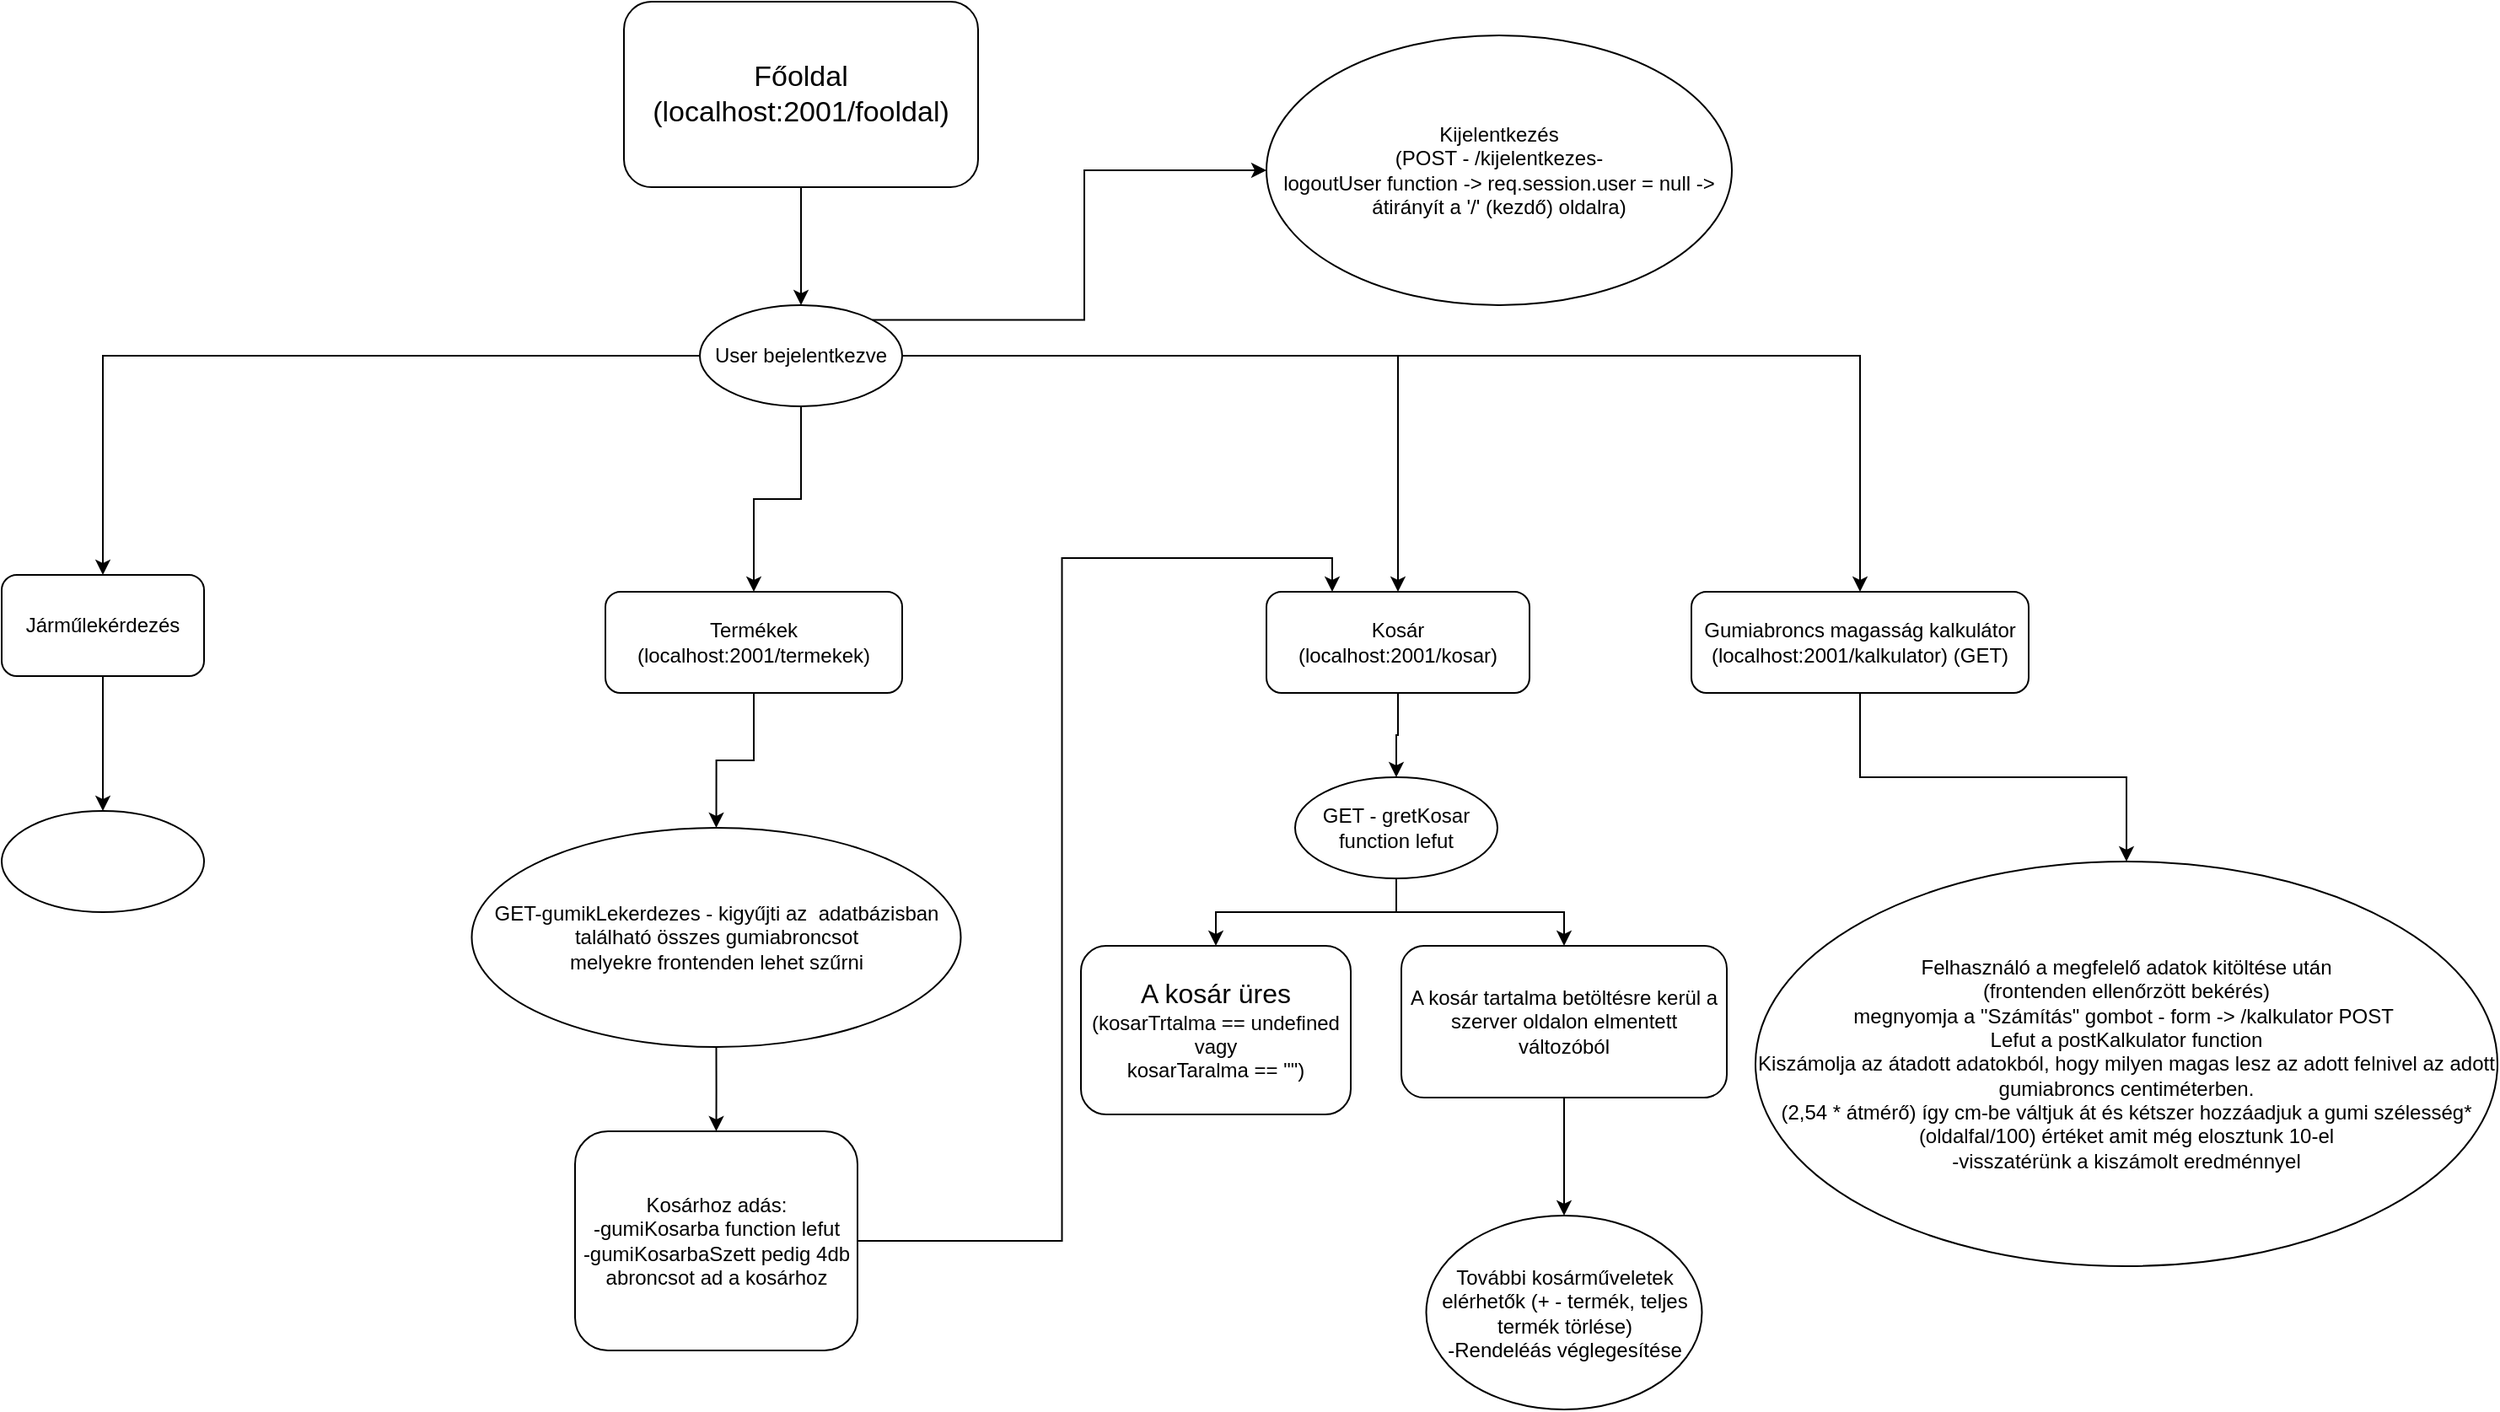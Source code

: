 <mxfile version="17.1.3" type="device"><diagram id="HGh5GYdAjxCbBvtb3ppb" name="Page-1"><mxGraphModel dx="3027" dy="2263" grid="1" gridSize="10" guides="1" tooltips="1" connect="1" arrows="1" fold="1" page="1" pageScale="1" pageWidth="827" pageHeight="1169" math="0" shadow="0"><root><mxCell id="0"/><mxCell id="1" parent="0"/><mxCell id="qYlpwDRyYmOsgT5r-fNk-3" value="" style="edgeStyle=orthogonalEdgeStyle;rounded=0;orthogonalLoop=1;jettySize=auto;html=1;fontSize=17;" parent="1" source="qYlpwDRyYmOsgT5r-fNk-1" target="qYlpwDRyYmOsgT5r-fNk-2" edge="1"><mxGeometry relative="1" as="geometry"/></mxCell><mxCell id="qYlpwDRyYmOsgT5r-fNk-1" value="&lt;font style=&quot;font-size: 17px&quot;&gt;Főoldal&lt;br&gt;(localhost:2001/fooldal)&lt;/font&gt;" style="rounded=1;whiteSpace=wrap;html=1;" parent="1" vertex="1"><mxGeometry x="309" y="-10" width="210" height="110" as="geometry"/></mxCell><mxCell id="qYlpwDRyYmOsgT5r-fNk-7" value="" style="edgeStyle=orthogonalEdgeStyle;rounded=0;orthogonalLoop=1;jettySize=auto;html=1;fontSize=17;" parent="1" source="qYlpwDRyYmOsgT5r-fNk-2" target="qYlpwDRyYmOsgT5r-fNk-6" edge="1"><mxGeometry relative="1" as="geometry"/></mxCell><mxCell id="qYlpwDRyYmOsgT5r-fNk-9" value="" style="edgeStyle=orthogonalEdgeStyle;rounded=0;orthogonalLoop=1;jettySize=auto;html=1;fontSize=17;" parent="1" source="qYlpwDRyYmOsgT5r-fNk-2" target="qYlpwDRyYmOsgT5r-fNk-8" edge="1"><mxGeometry relative="1" as="geometry"/></mxCell><mxCell id="qYlpwDRyYmOsgT5r-fNk-11" value="" style="edgeStyle=orthogonalEdgeStyle;rounded=0;orthogonalLoop=1;jettySize=auto;html=1;fontSize=17;" parent="1" source="qYlpwDRyYmOsgT5r-fNk-2" target="qYlpwDRyYmOsgT5r-fNk-10" edge="1"><mxGeometry relative="1" as="geometry"/></mxCell><mxCell id="qYlpwDRyYmOsgT5r-fNk-13" value="" style="edgeStyle=orthogonalEdgeStyle;rounded=0;orthogonalLoop=1;jettySize=auto;html=1;fontSize=17;" parent="1" source="qYlpwDRyYmOsgT5r-fNk-2" target="qYlpwDRyYmOsgT5r-fNk-12" edge="1"><mxGeometry relative="1" as="geometry"/></mxCell><mxCell id="qYlpwDRyYmOsgT5r-fNk-18" style="edgeStyle=orthogonalEdgeStyle;rounded=0;orthogonalLoop=1;jettySize=auto;html=1;exitX=1;exitY=0;exitDx=0;exitDy=0;entryX=0;entryY=0.5;entryDx=0;entryDy=0;fontSize=17;" parent="1" source="qYlpwDRyYmOsgT5r-fNk-2" target="qYlpwDRyYmOsgT5r-fNk-4" edge="1"><mxGeometry relative="1" as="geometry"/></mxCell><mxCell id="qYlpwDRyYmOsgT5r-fNk-2" value="User bejelentkezve" style="ellipse;whiteSpace=wrap;html=1;rounded=1;" parent="1" vertex="1"><mxGeometry x="354" y="170" width="120" height="60" as="geometry"/></mxCell><mxCell id="qYlpwDRyYmOsgT5r-fNk-4" value="Kijelentkezés&lt;br&gt;(POST - /kijelentkezes- &lt;br&gt;logoutUser function -&amp;gt; req.session.user = null -&amp;gt; átirányít a '/' (kezdő) oldalra)" style="ellipse;whiteSpace=wrap;html=1;rounded=1;" parent="1" vertex="1"><mxGeometry x="690" y="10" width="276" height="160" as="geometry"/></mxCell><mxCell id="qYlpwDRyYmOsgT5r-fNk-15" value="" style="edgeStyle=orthogonalEdgeStyle;rounded=0;orthogonalLoop=1;jettySize=auto;html=1;fontSize=17;" parent="1" source="qYlpwDRyYmOsgT5r-fNk-6" target="qYlpwDRyYmOsgT5r-fNk-14" edge="1"><mxGeometry relative="1" as="geometry"/></mxCell><mxCell id="qYlpwDRyYmOsgT5r-fNk-6" value="Járműlekérdezés" style="whiteSpace=wrap;html=1;rounded=1;" parent="1" vertex="1"><mxGeometry x="-60" y="330" width="120" height="60" as="geometry"/></mxCell><mxCell id="qYlpwDRyYmOsgT5r-fNk-17" value="" style="edgeStyle=orthogonalEdgeStyle;rounded=0;orthogonalLoop=1;jettySize=auto;html=1;fontSize=17;" parent="1" source="qYlpwDRyYmOsgT5r-fNk-8" target="qYlpwDRyYmOsgT5r-fNk-16" edge="1"><mxGeometry relative="1" as="geometry"/></mxCell><mxCell id="qYlpwDRyYmOsgT5r-fNk-8" value="Termékek&lt;br&gt;(localhost:2001/termekek)" style="whiteSpace=wrap;html=1;rounded=1;" parent="1" vertex="1"><mxGeometry x="298" y="340" width="176" height="60" as="geometry"/></mxCell><mxCell id="qYlpwDRyYmOsgT5r-fNk-27" value="" style="edgeStyle=orthogonalEdgeStyle;rounded=0;orthogonalLoop=1;jettySize=auto;html=1;fontSize=17;" parent="1" source="qYlpwDRyYmOsgT5r-fNk-10" target="qYlpwDRyYmOsgT5r-fNk-26" edge="1"><mxGeometry relative="1" as="geometry"/></mxCell><mxCell id="qYlpwDRyYmOsgT5r-fNk-10" value="Kosár&lt;br&gt;(localhost:2001/kosar)" style="whiteSpace=wrap;html=1;rounded=1;" parent="1" vertex="1"><mxGeometry x="690" y="340" width="156" height="60" as="geometry"/></mxCell><mxCell id="Z-UA0LGfHoTg0JX9UKSZ-2" value="" style="edgeStyle=orthogonalEdgeStyle;rounded=0;orthogonalLoop=1;jettySize=auto;html=1;" edge="1" parent="1" source="qYlpwDRyYmOsgT5r-fNk-12" target="Z-UA0LGfHoTg0JX9UKSZ-1"><mxGeometry relative="1" as="geometry"/></mxCell><mxCell id="qYlpwDRyYmOsgT5r-fNk-12" value="Gumiabroncs magasság kalkulátor&lt;br&gt;(localhost:2001/kalkulator) (GET)" style="whiteSpace=wrap;html=1;rounded=1;" parent="1" vertex="1"><mxGeometry x="942" y="340" width="200" height="60" as="geometry"/></mxCell><mxCell id="qYlpwDRyYmOsgT5r-fNk-14" value="" style="ellipse;whiteSpace=wrap;html=1;rounded=1;" parent="1" vertex="1"><mxGeometry x="-60" y="470" width="120" height="60" as="geometry"/></mxCell><mxCell id="qYlpwDRyYmOsgT5r-fNk-22" value="" style="edgeStyle=orthogonalEdgeStyle;rounded=0;orthogonalLoop=1;jettySize=auto;html=1;fontSize=17;" parent="1" source="qYlpwDRyYmOsgT5r-fNk-16" target="qYlpwDRyYmOsgT5r-fNk-21" edge="1"><mxGeometry relative="1" as="geometry"/></mxCell><mxCell id="qYlpwDRyYmOsgT5r-fNk-16" value="GET-gumikLekerdezes - kigyűjti az&amp;nbsp; adatbázisban található összes gumiabroncsot&lt;br&gt;melyekre frontenden lehet szűrni" style="ellipse;whiteSpace=wrap;html=1;rounded=1;" parent="1" vertex="1"><mxGeometry x="218.75" y="480" width="290" height="130" as="geometry"/></mxCell><mxCell id="qYlpwDRyYmOsgT5r-fNk-25" style="edgeStyle=orthogonalEdgeStyle;rounded=0;orthogonalLoop=1;jettySize=auto;html=1;entryX=0.25;entryY=0;entryDx=0;entryDy=0;fontSize=17;" parent="1" source="qYlpwDRyYmOsgT5r-fNk-21" target="qYlpwDRyYmOsgT5r-fNk-10" edge="1"><mxGeometry relative="1" as="geometry"/></mxCell><mxCell id="qYlpwDRyYmOsgT5r-fNk-21" value="Kosárhoz adás:&lt;br&gt;-gumiKosarba function lefut&lt;br&gt;-gumiKosarbaSzett pedig 4db abroncsot ad a kosárhoz" style="whiteSpace=wrap;html=1;rounded=1;" parent="1" vertex="1"><mxGeometry x="280" y="660" width="167.5" height="130" as="geometry"/></mxCell><mxCell id="qYlpwDRyYmOsgT5r-fNk-35" value="" style="edgeStyle=orthogonalEdgeStyle;rounded=0;orthogonalLoop=1;jettySize=auto;html=1;fontSize=17;" parent="1" source="qYlpwDRyYmOsgT5r-fNk-26" target="qYlpwDRyYmOsgT5r-fNk-34" edge="1"><mxGeometry relative="1" as="geometry"/></mxCell><mxCell id="qYlpwDRyYmOsgT5r-fNk-37" value="" style="edgeStyle=orthogonalEdgeStyle;rounded=0;orthogonalLoop=1;jettySize=auto;html=1;fontSize=17;" parent="1" source="qYlpwDRyYmOsgT5r-fNk-26" target="qYlpwDRyYmOsgT5r-fNk-36" edge="1"><mxGeometry relative="1" as="geometry"/></mxCell><mxCell id="qYlpwDRyYmOsgT5r-fNk-26" value="GET - gretKosar function lefut" style="ellipse;whiteSpace=wrap;html=1;rounded=1;" parent="1" vertex="1"><mxGeometry x="707" y="450" width="120" height="60" as="geometry"/></mxCell><mxCell id="qYlpwDRyYmOsgT5r-fNk-34" value="&lt;font style=&quot;font-size: 16px&quot;&gt;A kosár üres&lt;/font&gt;&lt;br&gt;(kosarTrtalma == undefined vagy&lt;br&gt;kosarTaralma == &quot;&quot;)" style="whiteSpace=wrap;html=1;rounded=1;" parent="1" vertex="1"><mxGeometry x="580" y="550" width="160" height="100" as="geometry"/></mxCell><mxCell id="qYlpwDRyYmOsgT5r-fNk-39" value="" style="edgeStyle=orthogonalEdgeStyle;rounded=0;orthogonalLoop=1;jettySize=auto;html=1;fontSize=17;" parent="1" source="qYlpwDRyYmOsgT5r-fNk-36" target="qYlpwDRyYmOsgT5r-fNk-38" edge="1"><mxGeometry relative="1" as="geometry"/></mxCell><mxCell id="qYlpwDRyYmOsgT5r-fNk-36" value="A kosár tartalma betöltésre kerül a szerver oldalon elmentett változóból" style="whiteSpace=wrap;html=1;rounded=1;" parent="1" vertex="1"><mxGeometry x="770" y="550" width="193" height="90" as="geometry"/></mxCell><mxCell id="qYlpwDRyYmOsgT5r-fNk-38" value="További kosárműveletek elérhetők (+ - termék, teljes termék törlése)&lt;br&gt;-Rendeléás véglegesítése" style="ellipse;whiteSpace=wrap;html=1;rounded=1;" parent="1" vertex="1"><mxGeometry x="784.75" y="710" width="163.5" height="115" as="geometry"/></mxCell><mxCell id="Z-UA0LGfHoTg0JX9UKSZ-1" value="Felhasználó a megfelelő adatok kitöltése után&lt;br&gt;(frontenden ellenőrzött bekérés)&lt;br&gt;megnyomja a &quot;Számítás&quot; gombot - form -&amp;gt; /kalkulator POST&amp;nbsp;&lt;br&gt;Lefut a postKalkulator function&lt;br&gt;Kiszámolja az átadott adatokból, hogy milyen magas lesz az adott felnivel az adott gumiabroncs centiméterben.&lt;br&gt;(2,54 * átmérő) így cm-be váltjuk át és kétszer hozzáadjuk a gumi szélesség*(oldalfal/100) értéket amit még elosztunk 10-el&lt;br&gt;-visszatérünk a kiszámolt eredménnyel" style="ellipse;whiteSpace=wrap;html=1;rounded=1;" vertex="1" parent="1"><mxGeometry x="980" y="500" width="440" height="240" as="geometry"/></mxCell></root></mxGraphModel></diagram></mxfile>